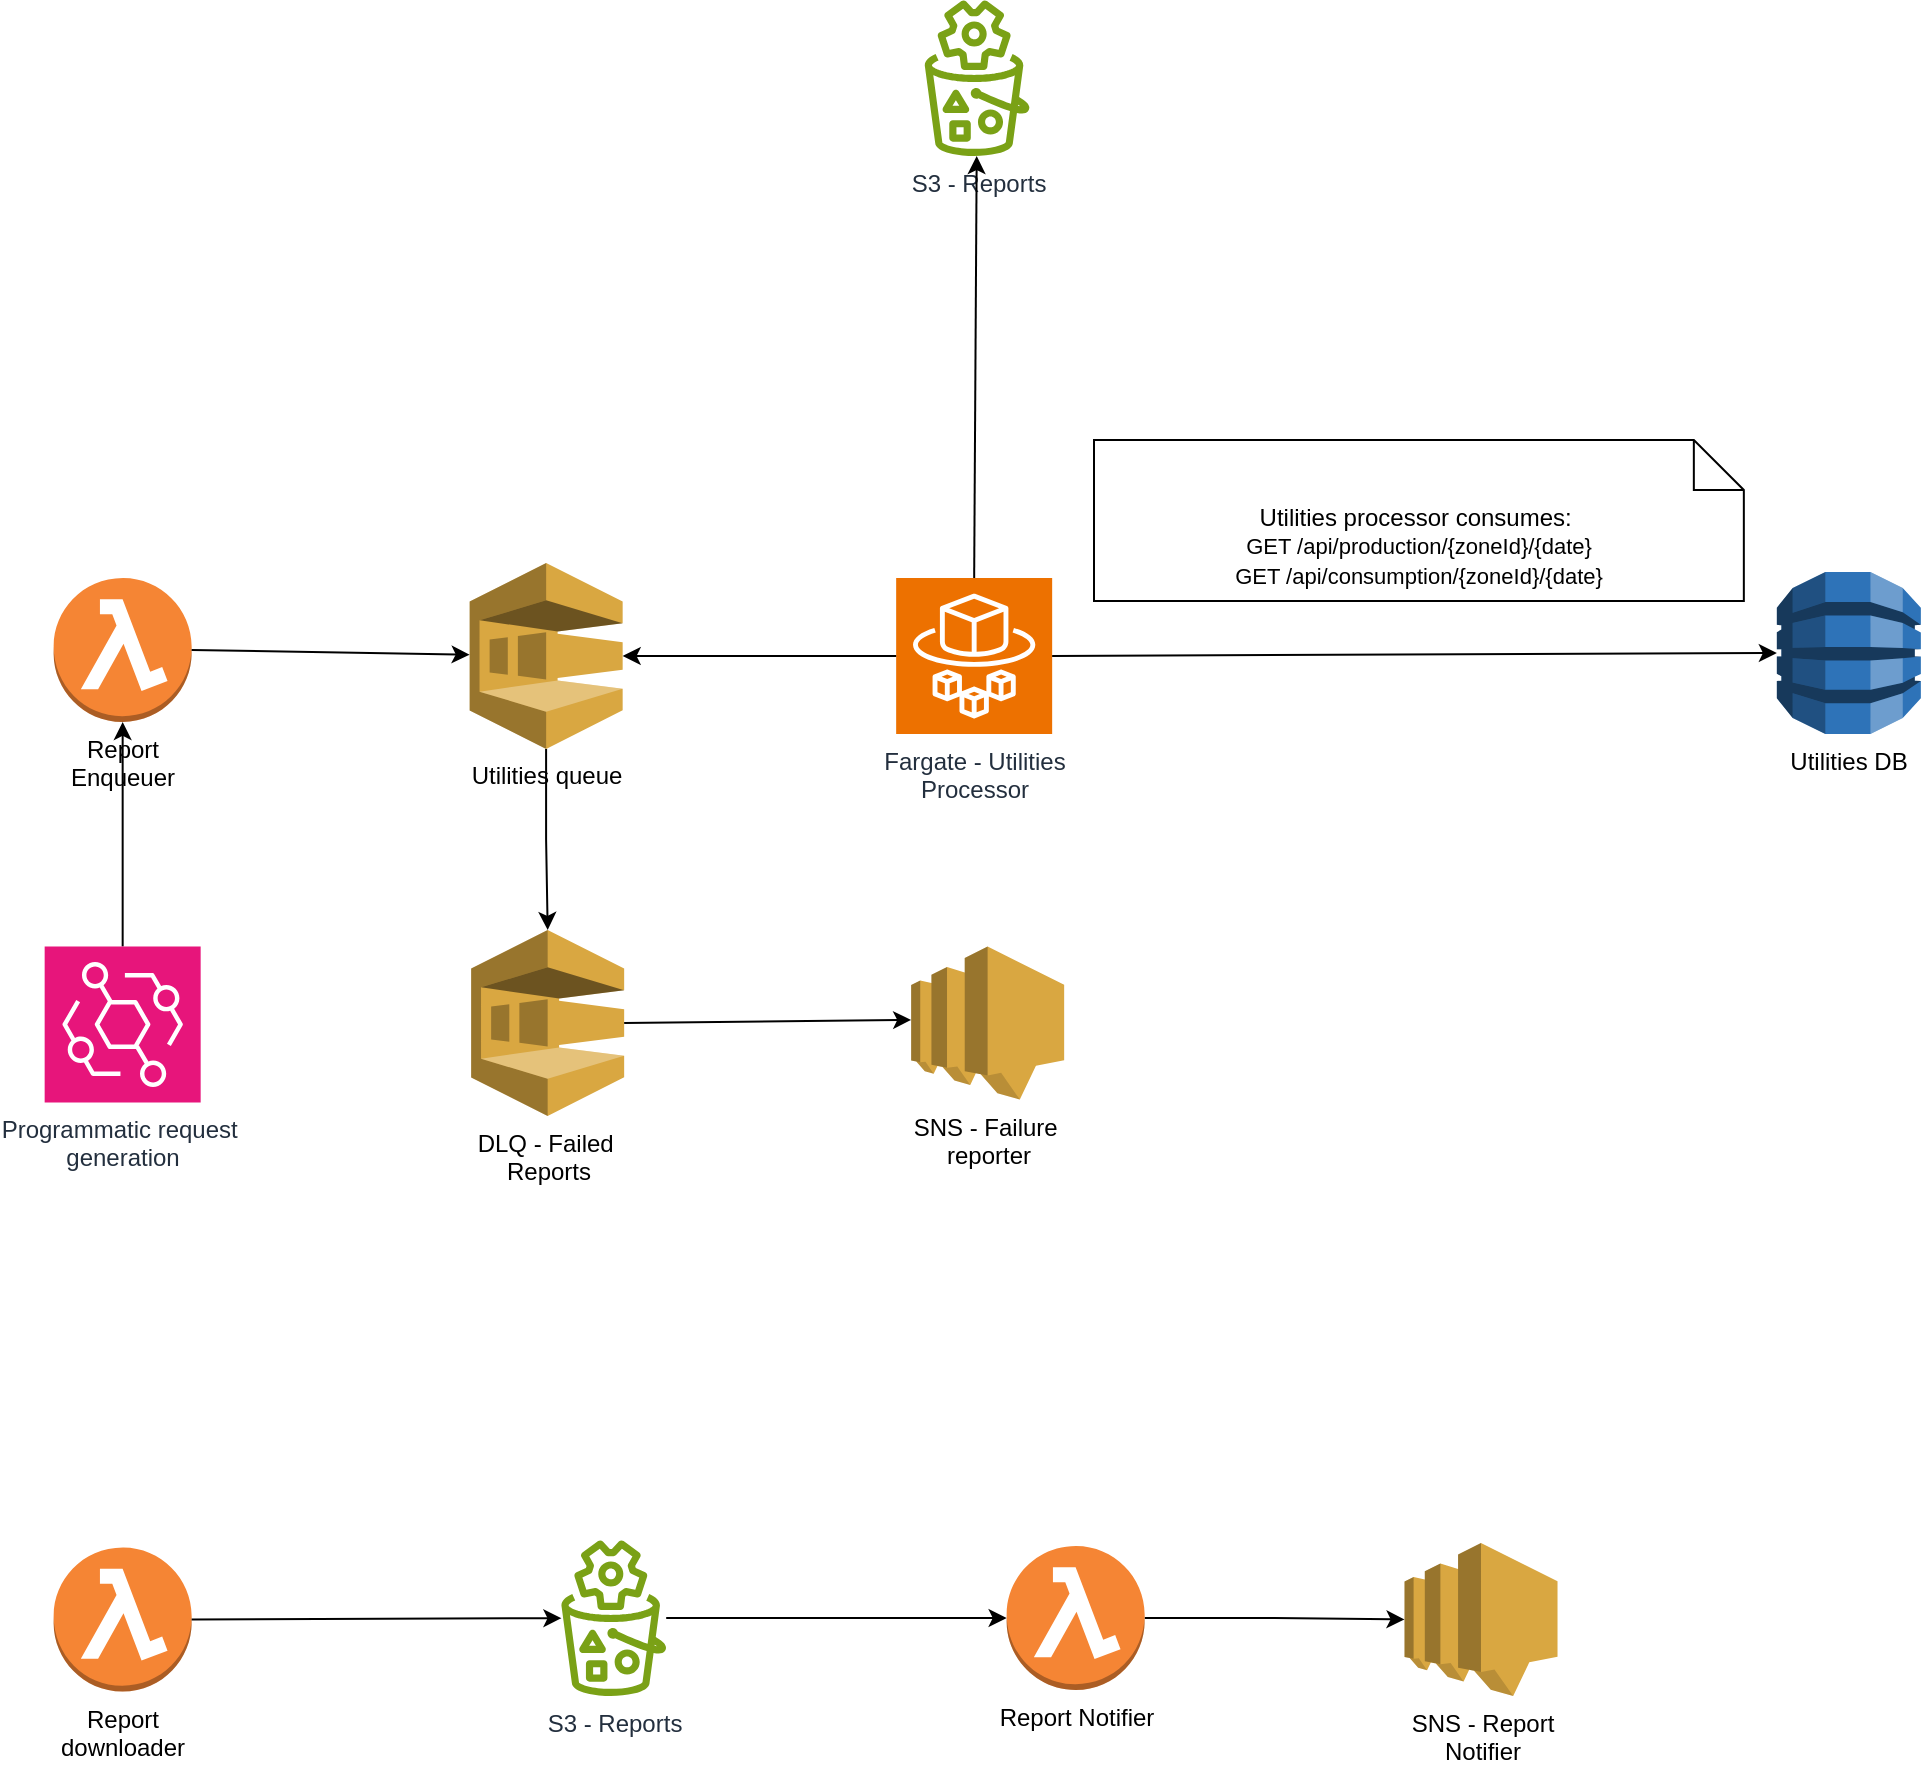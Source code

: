 <mxfile version="25.0.3">
  <diagram name="Page-1" id="4EDEGwaHf9P7v1SkHgpE">
    <mxGraphModel grid="1" page="1" gridSize="10" guides="1" tooltips="1" connect="1" arrows="1" fold="1" pageScale="1" pageWidth="850" pageHeight="1100" math="0" shadow="0">
      <root>
        <mxCell id="0" />
        <mxCell id="1" parent="0" />
        <mxCell id="c5tZIyshUJARIzKbnh6k-25" value="S3 - Reports" style="sketch=0;outlineConnect=0;fontColor=#232F3E;gradientColor=none;fillColor=#7AA116;strokeColor=none;dashed=0;verticalLabelPosition=bottom;verticalAlign=top;align=center;html=1;fontSize=12;fontStyle=0;aspect=fixed;pointerEvents=1;shape=mxgraph.aws4.s3_object_lambda;" vertex="1" parent="1">
          <mxGeometry x="1018.08" y="-200" width="53" height="78" as="geometry" />
        </mxCell>
        <mxCell id="c5tZIyshUJARIzKbnh6k-43" style="edgeStyle=orthogonalEdgeStyle;rounded=0;orthogonalLoop=1;jettySize=auto;html=1;" edge="1" parent="1" source="c5tZIyshUJARIzKbnh6k-33" target="c5tZIyshUJARIzKbnh6k-42">
          <mxGeometry relative="1" as="geometry" />
        </mxCell>
        <mxCell id="c5tZIyshUJARIzKbnh6k-33" value="Utilities queue" style="outlineConnect=0;dashed=0;verticalLabelPosition=bottom;verticalAlign=top;align=center;html=1;shape=mxgraph.aws3.sqs;fillColor=#D9A741;gradientColor=none;" vertex="1" parent="1">
          <mxGeometry x="790.83" y="81.49" width="76.5" height="93" as="geometry" />
        </mxCell>
        <mxCell id="c5tZIyshUJARIzKbnh6k-42" value="DLQ - Failed&amp;nbsp;&lt;div&gt;Reports&lt;br&gt;&lt;/div&gt;" style="outlineConnect=0;dashed=0;verticalLabelPosition=bottom;verticalAlign=top;align=center;html=1;shape=mxgraph.aws3.sqs;fillColor=#D9A741;gradientColor=none;" vertex="1" parent="1">
          <mxGeometry x="791.58" y="264.99" width="76.5" height="93" as="geometry" />
        </mxCell>
        <mxCell id="c5tZIyshUJARIzKbnh6k-44" value="SNS - Failure&amp;nbsp;&lt;div&gt;reporter&lt;br&gt;&lt;/div&gt;" style="outlineConnect=0;dashed=0;verticalLabelPosition=bottom;verticalAlign=top;align=center;html=1;shape=mxgraph.aws3.sns;fillColor=#D9A741;gradientColor=none;" vertex="1" parent="1">
          <mxGeometry x="1011.58" y="273.24" width="76.5" height="76.5" as="geometry" />
        </mxCell>
        <mxCell id="Ejrz8QhWFEB0U392NANQ-12" value="Fargate - Utilities&lt;div&gt;Processor&lt;br&gt;&lt;/div&gt;" style="sketch=0;points=[[0,0,0],[0.25,0,0],[0.5,0,0],[0.75,0,0],[1,0,0],[0,1,0],[0.25,1,0],[0.5,1,0],[0.75,1,0],[1,1,0],[0,0.25,0],[0,0.5,0],[0,0.75,0],[1,0.25,0],[1,0.5,0],[1,0.75,0]];outlineConnect=0;fontColor=#232F3E;fillColor=#ED7100;strokeColor=#ffffff;dashed=0;verticalLabelPosition=bottom;verticalAlign=top;align=center;html=1;fontSize=12;fontStyle=0;aspect=fixed;shape=mxgraph.aws4.resourceIcon;resIcon=mxgraph.aws4.fargate;" vertex="1" parent="1">
          <mxGeometry x="1004.08" y="88.99" width="78" height="78" as="geometry" />
        </mxCell>
        <mxCell id="Ejrz8QhWFEB0U392NANQ-13" value="" style="endArrow=classic;html=1;rounded=0;entryX=1;entryY=0.5;entryDx=0;entryDy=0;entryPerimeter=0;" edge="1" parent="1" source="Ejrz8QhWFEB0U392NANQ-12" target="c5tZIyshUJARIzKbnh6k-33">
          <mxGeometry width="50" height="50" relative="1" as="geometry">
            <mxPoint x="779.08" y="-473.01" as="sourcePoint" />
            <mxPoint x="853.33" y="127.99" as="targetPoint" />
          </mxGeometry>
        </mxCell>
        <mxCell id="Ejrz8QhWFEB0U392NANQ-20" value="" style="endArrow=classic;html=1;rounded=0;exitX=1;exitY=0.5;exitDx=0;exitDy=0;exitPerimeter=0;entryX=0;entryY=0.48;entryDx=0;entryDy=0;entryPerimeter=0;" edge="1" parent="1" source="c5tZIyshUJARIzKbnh6k-42" target="c5tZIyshUJARIzKbnh6k-44">
          <mxGeometry width="50" height="50" relative="1" as="geometry">
            <mxPoint x="823.08" y="-686.01" as="sourcePoint" />
            <mxPoint x="873.08" y="-736.01" as="targetPoint" />
          </mxGeometry>
        </mxCell>
        <mxCell id="Ejrz8QhWFEB0U392NANQ-23" value="" style="endArrow=classic;html=1;rounded=0;exitX=0.5;exitY=0;exitDx=0;exitDy=0;exitPerimeter=0;" edge="1" parent="1" source="Ejrz8QhWFEB0U392NANQ-12" target="c5tZIyshUJARIzKbnh6k-25">
          <mxGeometry width="50" height="50" relative="1" as="geometry">
            <mxPoint x="858.08" y="411.49" as="sourcePoint" />
            <mxPoint x="878.08" y="-68.51" as="targetPoint" />
          </mxGeometry>
        </mxCell>
        <mxCell id="IAW61SfKDDdMpeAvlEn6-18" value="Utilities DB" style="outlineConnect=0;dashed=0;verticalLabelPosition=bottom;verticalAlign=top;align=center;html=1;shape=mxgraph.aws3.dynamo_db;fillColor=#2E73B8;gradientColor=none;" vertex="1" parent="1">
          <mxGeometry x="1444.43" y="85.99" width="72" height="81" as="geometry" />
        </mxCell>
        <mxCell id="IAW61SfKDDdMpeAvlEn6-19" value="" style="endArrow=classic;html=1;rounded=0;entryX=0;entryY=0.5;entryDx=0;entryDy=0;entryPerimeter=0;exitX=1;exitY=0.5;exitDx=0;exitDy=0;exitPerimeter=0;" edge="1" parent="1" source="Ejrz8QhWFEB0U392NANQ-12" target="IAW61SfKDDdMpeAvlEn6-18">
          <mxGeometry width="50" height="50" relative="1" as="geometry">
            <mxPoint x="1042.08" y="-403.01" as="sourcePoint" />
            <mxPoint x="1092.08" y="-453.01" as="targetPoint" />
          </mxGeometry>
        </mxCell>
        <mxCell id="IAW61SfKDDdMpeAvlEn6-25" value="Report&lt;div&gt;Enqueuer&lt;/div&gt;" style="outlineConnect=0;dashed=0;verticalLabelPosition=bottom;verticalAlign=top;align=center;html=1;shape=mxgraph.aws3.lambda_function;fillColor=#F58534;gradientColor=none;" vertex="1" parent="1">
          <mxGeometry x="582.83" y="88.99" width="69" height="72" as="geometry" />
        </mxCell>
        <mxCell id="IAW61SfKDDdMpeAvlEn6-27" value="" style="endArrow=classic;html=1;rounded=0;exitX=1;exitY=0.5;exitDx=0;exitDy=0;exitPerimeter=0;" edge="1" parent="1" source="IAW61SfKDDdMpeAvlEn6-25" target="c5tZIyshUJARIzKbnh6k-33">
          <mxGeometry width="50" height="50" relative="1" as="geometry">
            <mxPoint x="269.08" y="181.49" as="sourcePoint" />
            <mxPoint x="319.08" y="131.49" as="targetPoint" />
          </mxGeometry>
        </mxCell>
        <mxCell id="IAW61SfKDDdMpeAvlEn6-41" value="Utilities processor consumes:&amp;nbsp;&lt;div&gt;&lt;span style=&quot;font-size: 11px; text-wrap-mode: nowrap; background-color: rgb(255, 255, 255);&quot;&gt;GET /api/production/{zoneId}/{date}&lt;/span&gt;&lt;/div&gt;&lt;div&gt;&lt;span style=&quot;font-size: 11px; text-wrap-mode: nowrap; background-color: rgb(255, 255, 255);&quot;&gt;GET /api/consumption/{zoneId}/{date}&lt;/span&gt;&lt;span style=&quot;font-size: 11px; text-wrap-mode: nowrap; background-color: rgb(255, 255, 255);&quot;&gt;&lt;/span&gt;&lt;/div&gt;" style="shape=note2;boundedLbl=1;whiteSpace=wrap;html=1;size=25;verticalAlign=top;align=center;" vertex="1" parent="1">
          <mxGeometry x="1103" y="20.0" width="324.92" height="80.49" as="geometry" />
        </mxCell>
        <mxCell id="D_zP5o6NSthtwzWJcST3-7" style="edgeStyle=orthogonalEdgeStyle;rounded=0;orthogonalLoop=1;jettySize=auto;html=1;" edge="1" parent="1" source="aOs1pLIyG8DCKxvJMUr1-1" target="IAW61SfKDDdMpeAvlEn6-25">
          <mxGeometry relative="1" as="geometry" />
        </mxCell>
        <mxCell id="aOs1pLIyG8DCKxvJMUr1-1" value="Programmatic request&amp;nbsp;&lt;div&gt;generation&lt;/div&gt;" style="sketch=0;points=[[0,0,0],[0.25,0,0],[0.5,0,0],[0.75,0,0],[1,0,0],[0,1,0],[0.25,1,0],[0.5,1,0],[0.75,1,0],[1,1,0],[0,0.25,0],[0,0.5,0],[0,0.75,0],[1,0.25,0],[1,0.5,0],[1,0.75,0]];outlineConnect=0;fontColor=#232F3E;fillColor=#E7157B;strokeColor=#ffffff;dashed=0;verticalLabelPosition=bottom;verticalAlign=top;align=center;html=1;fontSize=12;fontStyle=0;aspect=fixed;shape=mxgraph.aws4.resourceIcon;resIcon=mxgraph.aws4.eventbridge;" vertex="1" parent="1">
          <mxGeometry x="578.33" y="273.24" width="78" height="78" as="geometry" />
        </mxCell>
        <mxCell id="LHu-XZBS9X4F1OgdoAab-1" style="edgeStyle=orthogonalEdgeStyle;rounded=0;orthogonalLoop=1;jettySize=auto;html=1;" edge="1" parent="1" source="LHu-XZBS9X4F1OgdoAab-2" target="LHu-XZBS9X4F1OgdoAab-22">
          <mxGeometry relative="1" as="geometry" />
        </mxCell>
        <mxCell id="LHu-XZBS9X4F1OgdoAab-2" value="S3 - Reports" style="sketch=0;outlineConnect=0;fontColor=#232F3E;gradientColor=none;fillColor=#7AA116;strokeColor=none;dashed=0;verticalLabelPosition=bottom;verticalAlign=top;align=center;html=1;fontSize=12;fontStyle=0;aspect=fixed;pointerEvents=1;shape=mxgraph.aws4.s3_object_lambda;" vertex="1" parent="1">
          <mxGeometry x="836.41" y="570" width="53" height="78" as="geometry" />
        </mxCell>
        <mxCell id="LHu-XZBS9X4F1OgdoAab-3" value="Report&lt;div&gt;downloader&lt;/div&gt;" style="outlineConnect=0;dashed=0;verticalLabelPosition=bottom;verticalAlign=top;align=center;html=1;shape=mxgraph.aws3.lambda_function;fillColor=#F58534;gradientColor=none;" vertex="1" parent="1">
          <mxGeometry x="582.83" y="573.75" width="69" height="72" as="geometry" />
        </mxCell>
        <mxCell id="LHu-XZBS9X4F1OgdoAab-6" value="SNS - Report&lt;br&gt;&lt;div&gt;Notifier&lt;/div&gt;" style="outlineConnect=0;dashed=0;verticalLabelPosition=bottom;verticalAlign=top;align=center;html=1;shape=mxgraph.aws3.sns;fillColor=#D9A741;gradientColor=none;" vertex="1" parent="1">
          <mxGeometry x="1258.26" y="571.5" width="76.5" height="76.5" as="geometry" />
        </mxCell>
        <mxCell id="LHu-XZBS9X4F1OgdoAab-12" value="" style="endArrow=classic;html=1;rounded=0;exitX=1;exitY=0.5;exitDx=0;exitDy=0;exitPerimeter=0;" edge="1" parent="1" source="LHu-XZBS9X4F1OgdoAab-3" target="LHu-XZBS9X4F1OgdoAab-2">
          <mxGeometry width="50" height="50" relative="1" as="geometry">
            <mxPoint x="438.91" y="971" as="sourcePoint" />
            <mxPoint x="488.91" y="921" as="targetPoint" />
          </mxGeometry>
        </mxCell>
        <mxCell id="LHu-XZBS9X4F1OgdoAab-21" style="edgeStyle=orthogonalEdgeStyle;rounded=0;orthogonalLoop=1;jettySize=auto;html=1;" edge="1" parent="1" source="LHu-XZBS9X4F1OgdoAab-22" target="LHu-XZBS9X4F1OgdoAab-6">
          <mxGeometry relative="1" as="geometry" />
        </mxCell>
        <mxCell id="LHu-XZBS9X4F1OgdoAab-22" value="Report Notifier" style="outlineConnect=0;dashed=0;verticalLabelPosition=bottom;verticalAlign=top;align=center;html=1;shape=mxgraph.aws3.lambda_function;fillColor=#F58534;gradientColor=none;" vertex="1" parent="1">
          <mxGeometry x="1059.33" y="573" width="69" height="72" as="geometry" />
        </mxCell>
      </root>
    </mxGraphModel>
  </diagram>
</mxfile>

